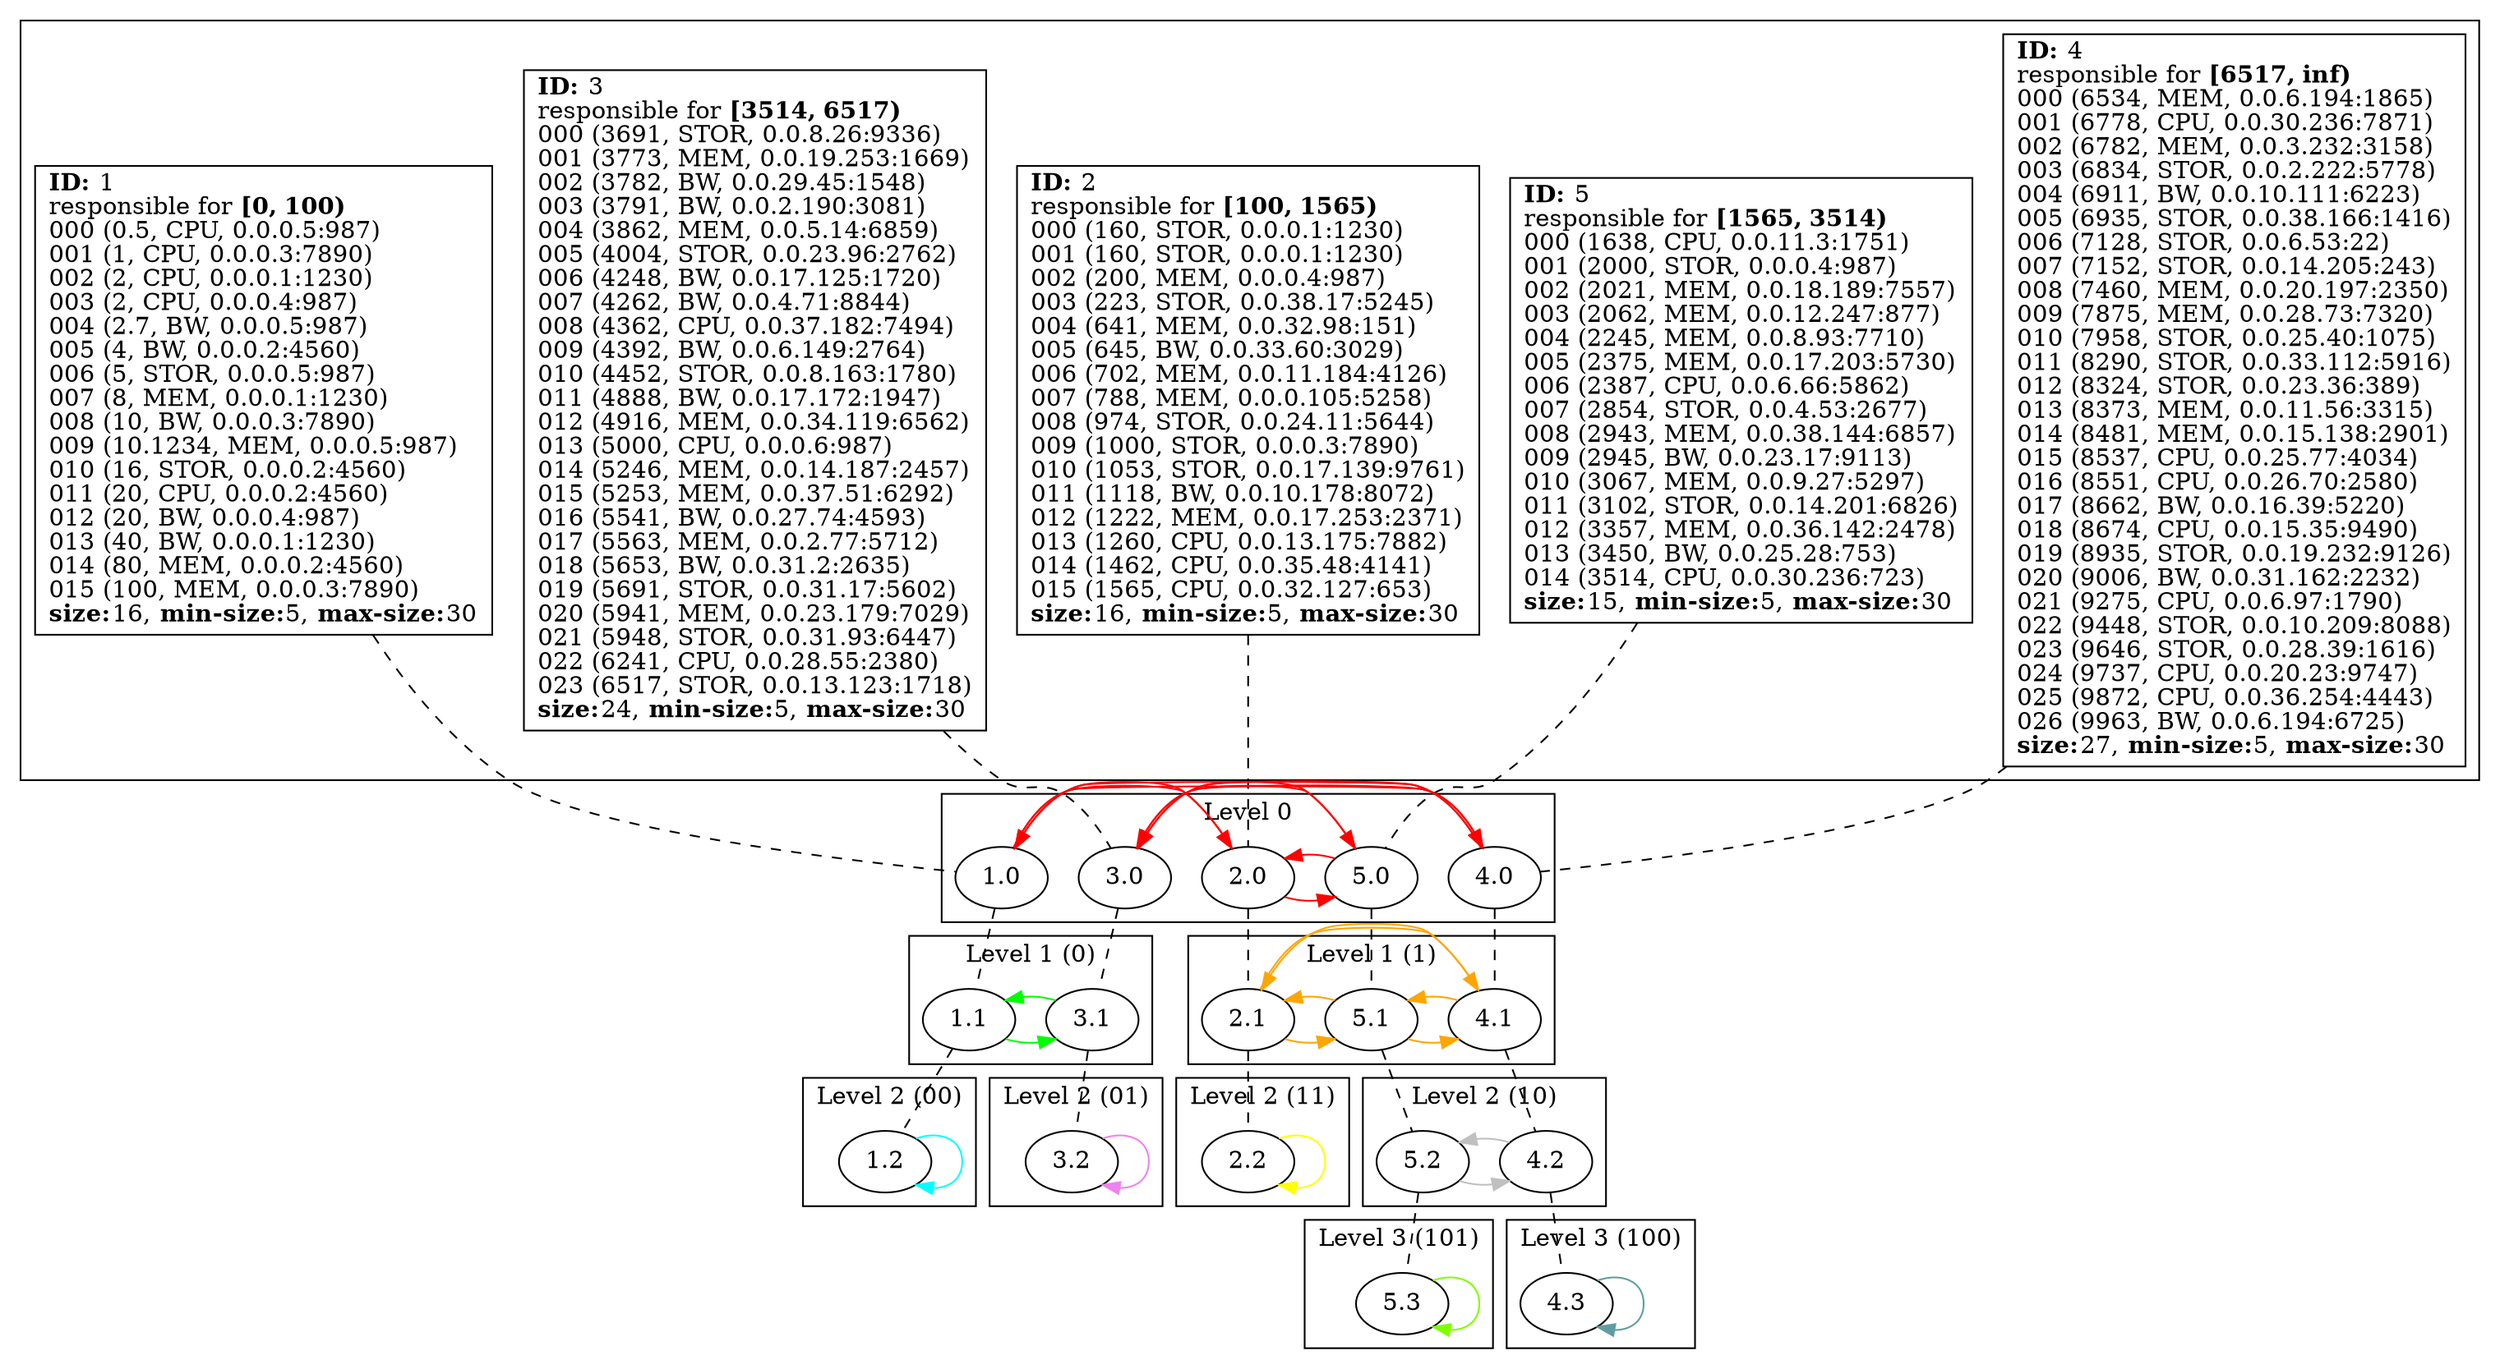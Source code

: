 strict
digraph SkipGraph {

	# vertical
	edge [dir=none style=dashed]
	subgraph {
		"1" -> "1.0" -> "1.1" -> "1.2"
		}
	subgraph {
		"2" -> "2.0" -> "2.1" -> "2.2"
		}
	subgraph {
		"5" -> "5.0" -> "5.1" -> "5.2" -> "5.3"
		}
	subgraph {
		"3" -> "3.0" -> "3.1" -> "3.2"
		}
	subgraph {
		"4" -> "4.0" -> "4.1" -> "4.2" -> "4.3"
		}

	# horizontal
	edge [dir=forward, style=solid]
	subgraph cluster_content {
		rank = same
		"1" [shape=box, label=
			<
				<B>ID:</B> 1<BR ALIGN="LEFT"/>
				responsible for <B>[0, 100)</B><BR ALIGN="LEFT"/>
				000 (0.5, CPU, 0.0.0.5:987)<BR ALIGN="LEFT"/>
				001 (1, CPU, 0.0.0.3:7890)<BR ALIGN="LEFT"/>
				002 (2, CPU, 0.0.0.1:1230)<BR ALIGN="LEFT"/>
				003 (2, CPU, 0.0.0.4:987)<BR ALIGN="LEFT"/>
				004 (2.7, BW, 0.0.0.5:987)<BR ALIGN="LEFT"/>
				005 (4, BW, 0.0.0.2:4560)<BR ALIGN="LEFT"/>
				006 (5, STOR, 0.0.0.5:987)<BR ALIGN="LEFT"/>
				007 (8, MEM, 0.0.0.1:1230)<BR ALIGN="LEFT"/>
				008 (10, BW, 0.0.0.3:7890)<BR ALIGN="LEFT"/>
				009 (10.1234, MEM, 0.0.0.5:987)<BR ALIGN="LEFT"/>
				010 (16, STOR, 0.0.0.2:4560)<BR ALIGN="LEFT"/>
				011 (20, CPU, 0.0.0.2:4560)<BR ALIGN="LEFT"/>
				012 (20, BW, 0.0.0.4:987)<BR ALIGN="LEFT"/>
				013 (40, BW, 0.0.0.1:1230)<BR ALIGN="LEFT"/>
				014 (80, MEM, 0.0.0.2:4560)<BR ALIGN="LEFT"/>
				015 (100, MEM, 0.0.0.3:7890)<BR ALIGN="LEFT"/>
			<B>size:</B>16, <B>min-size:</B>5, <B>max-size:</B>30<BR ALIGN="LEFT"/>			>]
		"2" [shape=box, label=
			<
				<B>ID:</B> 2<BR ALIGN="LEFT"/>
				responsible for <B>[100, 1565)</B><BR ALIGN="LEFT"/>
				000 (160, STOR, 0.0.0.1:1230)<BR ALIGN="LEFT"/>
				001 (160, STOR, 0.0.0.1:1230)<BR ALIGN="LEFT"/>
				002 (200, MEM, 0.0.0.4:987)<BR ALIGN="LEFT"/>
				003 (223, STOR, 0.0.38.17:5245)<BR ALIGN="LEFT"/>
				004 (641, MEM, 0.0.32.98:151)<BR ALIGN="LEFT"/>
				005 (645, BW, 0.0.33.60:3029)<BR ALIGN="LEFT"/>
				006 (702, MEM, 0.0.11.184:4126)<BR ALIGN="LEFT"/>
				007 (788, MEM, 0.0.0.105:5258)<BR ALIGN="LEFT"/>
				008 (974, STOR, 0.0.24.11:5644)<BR ALIGN="LEFT"/>
				009 (1000, STOR, 0.0.0.3:7890)<BR ALIGN="LEFT"/>
				010 (1053, STOR, 0.0.17.139:9761)<BR ALIGN="LEFT"/>
				011 (1118, BW, 0.0.10.178:8072)<BR ALIGN="LEFT"/>
				012 (1222, MEM, 0.0.17.253:2371)<BR ALIGN="LEFT"/>
				013 (1260, CPU, 0.0.13.175:7882)<BR ALIGN="LEFT"/>
				014 (1462, CPU, 0.0.35.48:4141)<BR ALIGN="LEFT"/>
				015 (1565, CPU, 0.0.32.127:653)<BR ALIGN="LEFT"/>
			<B>size:</B>16, <B>min-size:</B>5, <B>max-size:</B>30<BR ALIGN="LEFT"/>			>]
		"5" [shape=box, label=
			<
				<B>ID:</B> 5<BR ALIGN="LEFT"/>
				responsible for <B>[1565, 3514)</B><BR ALIGN="LEFT"/>
				000 (1638, CPU, 0.0.11.3:1751)<BR ALIGN="LEFT"/>
				001 (2000, STOR, 0.0.0.4:987)<BR ALIGN="LEFT"/>
				002 (2021, MEM, 0.0.18.189:7557)<BR ALIGN="LEFT"/>
				003 (2062, MEM, 0.0.12.247:877)<BR ALIGN="LEFT"/>
				004 (2245, MEM, 0.0.8.93:7710)<BR ALIGN="LEFT"/>
				005 (2375, MEM, 0.0.17.203:5730)<BR ALIGN="LEFT"/>
				006 (2387, CPU, 0.0.6.66:5862)<BR ALIGN="LEFT"/>
				007 (2854, STOR, 0.0.4.53:2677)<BR ALIGN="LEFT"/>
				008 (2943, MEM, 0.0.38.144:6857)<BR ALIGN="LEFT"/>
				009 (2945, BW, 0.0.23.17:9113)<BR ALIGN="LEFT"/>
				010 (3067, MEM, 0.0.9.27:5297)<BR ALIGN="LEFT"/>
				011 (3102, STOR, 0.0.14.201:6826)<BR ALIGN="LEFT"/>
				012 (3357, MEM, 0.0.36.142:2478)<BR ALIGN="LEFT"/>
				013 (3450, BW, 0.0.25.28:753)<BR ALIGN="LEFT"/>
				014 (3514, CPU, 0.0.30.236:723)<BR ALIGN="LEFT"/>
			<B>size:</B>15, <B>min-size:</B>5, <B>max-size:</B>30<BR ALIGN="LEFT"/>			>]
		"3" [shape=box, label=
			<
				<B>ID:</B> 3<BR ALIGN="LEFT"/>
				responsible for <B>[3514, 6517)</B><BR ALIGN="LEFT"/>
				000 (3691, STOR, 0.0.8.26:9336)<BR ALIGN="LEFT"/>
				001 (3773, MEM, 0.0.19.253:1669)<BR ALIGN="LEFT"/>
				002 (3782, BW, 0.0.29.45:1548)<BR ALIGN="LEFT"/>
				003 (3791, BW, 0.0.2.190:3081)<BR ALIGN="LEFT"/>
				004 (3862, MEM, 0.0.5.14:6859)<BR ALIGN="LEFT"/>
				005 (4004, STOR, 0.0.23.96:2762)<BR ALIGN="LEFT"/>
				006 (4248, BW, 0.0.17.125:1720)<BR ALIGN="LEFT"/>
				007 (4262, BW, 0.0.4.71:8844)<BR ALIGN="LEFT"/>
				008 (4362, CPU, 0.0.37.182:7494)<BR ALIGN="LEFT"/>
				009 (4392, BW, 0.0.6.149:2764)<BR ALIGN="LEFT"/>
				010 (4452, STOR, 0.0.8.163:1780)<BR ALIGN="LEFT"/>
				011 (4888, BW, 0.0.17.172:1947)<BR ALIGN="LEFT"/>
				012 (4916, MEM, 0.0.34.119:6562)<BR ALIGN="LEFT"/>
				013 (5000, CPU, 0.0.0.6:987)<BR ALIGN="LEFT"/>
				014 (5246, MEM, 0.0.14.187:2457)<BR ALIGN="LEFT"/>
				015 (5253, MEM, 0.0.37.51:6292)<BR ALIGN="LEFT"/>
				016 (5541, BW, 0.0.27.74:4593)<BR ALIGN="LEFT"/>
				017 (5563, MEM, 0.0.2.77:5712)<BR ALIGN="LEFT"/>
				018 (5653, BW, 0.0.31.2:2635)<BR ALIGN="LEFT"/>
				019 (5691, STOR, 0.0.31.17:5602)<BR ALIGN="LEFT"/>
				020 (5941, MEM, 0.0.23.179:7029)<BR ALIGN="LEFT"/>
				021 (5948, STOR, 0.0.31.93:6447)<BR ALIGN="LEFT"/>
				022 (6241, CPU, 0.0.28.55:2380)<BR ALIGN="LEFT"/>
				023 (6517, STOR, 0.0.13.123:1718)<BR ALIGN="LEFT"/>
			<B>size:</B>24, <B>min-size:</B>5, <B>max-size:</B>30<BR ALIGN="LEFT"/>			>]
		"4" [shape=box, label=
			<
				<B>ID:</B> 4<BR ALIGN="LEFT"/>
				responsible for <B>[6517, inf)</B><BR ALIGN="LEFT"/>
				000 (6534, MEM, 0.0.6.194:1865)<BR ALIGN="LEFT"/>
				001 (6778, CPU, 0.0.30.236:7871)<BR ALIGN="LEFT"/>
				002 (6782, MEM, 0.0.3.232:3158)<BR ALIGN="LEFT"/>
				003 (6834, STOR, 0.0.2.222:5778)<BR ALIGN="LEFT"/>
				004 (6911, BW, 0.0.10.111:6223)<BR ALIGN="LEFT"/>
				005 (6935, STOR, 0.0.38.166:1416)<BR ALIGN="LEFT"/>
				006 (7128, STOR, 0.0.6.53:22)<BR ALIGN="LEFT"/>
				007 (7152, STOR, 0.0.14.205:243)<BR ALIGN="LEFT"/>
				008 (7460, MEM, 0.0.20.197:2350)<BR ALIGN="LEFT"/>
				009 (7875, MEM, 0.0.28.73:7320)<BR ALIGN="LEFT"/>
				010 (7958, STOR, 0.0.25.40:1075)<BR ALIGN="LEFT"/>
				011 (8290, STOR, 0.0.33.112:5916)<BR ALIGN="LEFT"/>
				012 (8324, STOR, 0.0.23.36:389)<BR ALIGN="LEFT"/>
				013 (8373, MEM, 0.0.11.56:3315)<BR ALIGN="LEFT"/>
				014 (8481, MEM, 0.0.15.138:2901)<BR ALIGN="LEFT"/>
				015 (8537, CPU, 0.0.25.77:4034)<BR ALIGN="LEFT"/>
				016 (8551, CPU, 0.0.26.70:2580)<BR ALIGN="LEFT"/>
				017 (8662, BW, 0.0.16.39:5220)<BR ALIGN="LEFT"/>
				018 (8674, CPU, 0.0.15.35:9490)<BR ALIGN="LEFT"/>
				019 (8935, STOR, 0.0.19.232:9126)<BR ALIGN="LEFT"/>
				020 (9006, BW, 0.0.31.162:2232)<BR ALIGN="LEFT"/>
				021 (9275, CPU, 0.0.6.97:1790)<BR ALIGN="LEFT"/>
				022 (9448, STOR, 0.0.10.209:8088)<BR ALIGN="LEFT"/>
				023 (9646, STOR, 0.0.28.39:1616)<BR ALIGN="LEFT"/>
				024 (9737, CPU, 0.0.20.23:9747)<BR ALIGN="LEFT"/>
				025 (9872, CPU, 0.0.36.254:4443)<BR ALIGN="LEFT"/>
				026 (9963, BW, 0.0.6.194:6725)<BR ALIGN="LEFT"/>
			<B>size:</B>27, <B>min-size:</B>5, <B>max-size:</B>30<BR ALIGN="LEFT"/>			>]
	}

	edge [color=red]
	subgraph cluster_1 {
		rank = same
		label = "Level 0"
		subgraph {
			"1.0" -> "2.0"
			"1.0" -> "4.0"
		}
		subgraph {
			"2.0" -> "5.0"
			"2.0" -> "1.0"
		}
		subgraph {
			"5.0" -> "3.0"
			"5.0" -> "2.0"
		}
		subgraph {
			"3.0" -> "4.0"
			"3.0" -> "5.0"
		}
		subgraph {
			"4.0" -> "1.0"
			"4.0" -> "3.0"
		}
	}

	edge [color=green]
	subgraph cluster_10 {
		rank = same
		label = "Level 1 (0)"
		subgraph {
			"1.1" -> "3.1"
			"1.1" -> "3.1"
		}
		subgraph {
			"3.1" -> "1.1"
			"3.1" -> "1.1"
		}
	}

	edge [color=cyan]
	subgraph cluster_100 {
		rank = same
		label = "Level 2 (00)"
		subgraph {
			"1.2" -> "1.2"
			"1.2" -> "1.2"
		}
	}

	edge [color=violet]
	subgraph cluster_101 {
		rank = same
		label = "Level 2 (01)"
		subgraph {
			"3.2" -> "3.2"
			"3.2" -> "3.2"
		}
	}

	edge [color=orange]
	subgraph cluster_11 {
		rank = same
		label = "Level 1 (1)"
		subgraph {
			"2.1" -> "5.1"
			"2.1" -> "4.1"
		}
		subgraph {
			"5.1" -> "4.1"
			"5.1" -> "2.1"
		}
		subgraph {
			"4.1" -> "2.1"
			"4.1" -> "5.1"
		}
	}

	edge [color=grey]
	subgraph cluster_110 {
		rank = same
		label = "Level 2 (10)"
		subgraph {
			"5.2" -> "4.2"
			"5.2" -> "4.2"
		}
		subgraph {
			"4.2" -> "5.2"
			"4.2" -> "5.2"
		}
	}

	edge [color=cadetblue]
	subgraph cluster_1100 {
		rank = same
		label = "Level 3 (100)"
		subgraph {
			"4.3" -> "4.3"
			"4.3" -> "4.3"
		}
	}

	edge [color=chartreuse]
	subgraph cluster_1101 {
		rank = same
		label = "Level 3 (101)"
		subgraph {
			"5.3" -> "5.3"
			"5.3" -> "5.3"
		}
	}

	edge [color=yellow]
	subgraph cluster_111 {
		rank = same
		label = "Level 2 (11)"
		subgraph {
			"2.2" -> "2.2"
			"2.2" -> "2.2"
		}
	}


}
